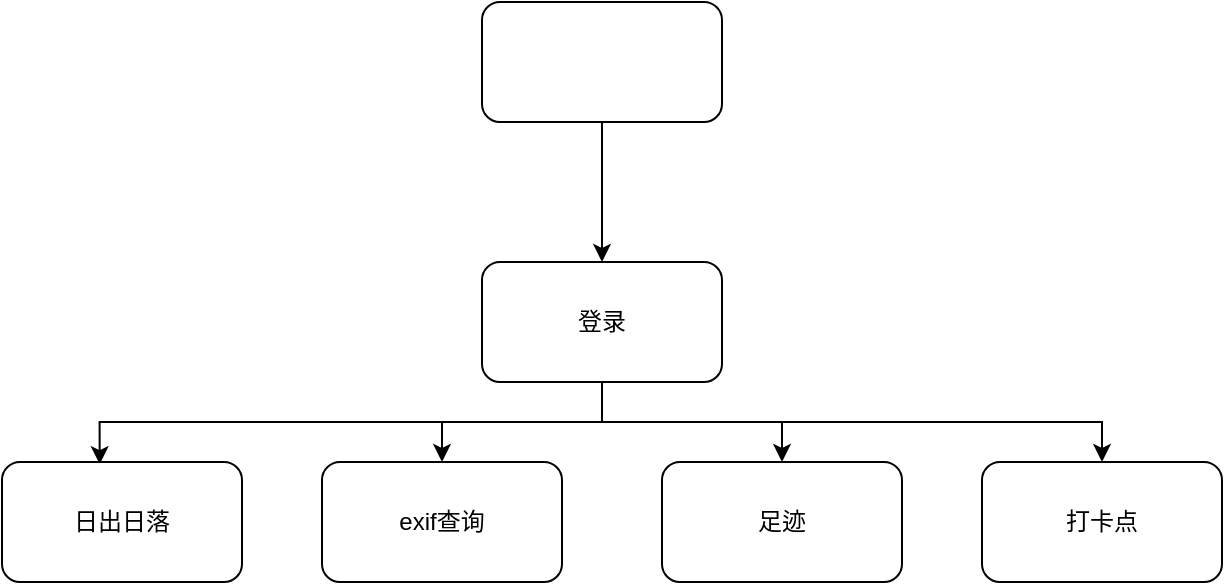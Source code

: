 <mxfile version="14.8.0" type="github">
  <diagram id="X6vTtFwsq-kZKz8aJS2M" name="Page-1">
    <mxGraphModel dx="920" dy="525" grid="1" gridSize="10" guides="1" tooltips="1" connect="1" arrows="1" fold="1" page="1" pageScale="1" pageWidth="827" pageHeight="1169" math="0" shadow="0">
      <root>
        <mxCell id="0" />
        <mxCell id="1" parent="0" />
        <mxCell id="vQVhKfw_GMt7SlfmODXx-8" style="edgeStyle=orthogonalEdgeStyle;rounded=0;orthogonalLoop=1;jettySize=auto;html=1;exitX=0.5;exitY=1;exitDx=0;exitDy=0;entryX=0.407;entryY=0.018;entryDx=0;entryDy=0;entryPerimeter=0;" edge="1" parent="1" source="vQVhKfw_GMt7SlfmODXx-1" target="vQVhKfw_GMt7SlfmODXx-5">
          <mxGeometry relative="1" as="geometry" />
        </mxCell>
        <mxCell id="vQVhKfw_GMt7SlfmODXx-9" style="edgeStyle=orthogonalEdgeStyle;rounded=0;orthogonalLoop=1;jettySize=auto;html=1;exitX=0.5;exitY=1;exitDx=0;exitDy=0;entryX=0.5;entryY=0;entryDx=0;entryDy=0;" edge="1" parent="1" source="vQVhKfw_GMt7SlfmODXx-1" target="vQVhKfw_GMt7SlfmODXx-2">
          <mxGeometry relative="1" as="geometry" />
        </mxCell>
        <mxCell id="vQVhKfw_GMt7SlfmODXx-10" style="edgeStyle=orthogonalEdgeStyle;rounded=0;orthogonalLoop=1;jettySize=auto;html=1;exitX=0.5;exitY=1;exitDx=0;exitDy=0;entryX=0.5;entryY=0;entryDx=0;entryDy=0;" edge="1" parent="1" source="vQVhKfw_GMt7SlfmODXx-1" target="vQVhKfw_GMt7SlfmODXx-3">
          <mxGeometry relative="1" as="geometry" />
        </mxCell>
        <mxCell id="vQVhKfw_GMt7SlfmODXx-11" style="edgeStyle=orthogonalEdgeStyle;rounded=0;orthogonalLoop=1;jettySize=auto;html=1;exitX=0.5;exitY=1;exitDx=0;exitDy=0;entryX=0.5;entryY=0;entryDx=0;entryDy=0;" edge="1" parent="1" source="vQVhKfw_GMt7SlfmODXx-1" target="vQVhKfw_GMt7SlfmODXx-4">
          <mxGeometry relative="1" as="geometry" />
        </mxCell>
        <mxCell id="vQVhKfw_GMt7SlfmODXx-1" value="登录" style="rounded=1;whiteSpace=wrap;html=1;" vertex="1" parent="1">
          <mxGeometry x="330" y="210" width="120" height="60" as="geometry" />
        </mxCell>
        <mxCell id="vQVhKfw_GMt7SlfmODXx-2" value="exif查询" style="rounded=1;whiteSpace=wrap;html=1;" vertex="1" parent="1">
          <mxGeometry x="250" y="310" width="120" height="60" as="geometry" />
        </mxCell>
        <mxCell id="vQVhKfw_GMt7SlfmODXx-3" value="足迹" style="rounded=1;whiteSpace=wrap;html=1;" vertex="1" parent="1">
          <mxGeometry x="420" y="310" width="120" height="60" as="geometry" />
        </mxCell>
        <mxCell id="vQVhKfw_GMt7SlfmODXx-4" value="打卡点" style="rounded=1;whiteSpace=wrap;html=1;" vertex="1" parent="1">
          <mxGeometry x="580" y="310" width="120" height="60" as="geometry" />
        </mxCell>
        <mxCell id="vQVhKfw_GMt7SlfmODXx-5" value="日出日落" style="rounded=1;whiteSpace=wrap;html=1;" vertex="1" parent="1">
          <mxGeometry x="90" y="310" width="120" height="60" as="geometry" />
        </mxCell>
        <mxCell id="vQVhKfw_GMt7SlfmODXx-7" style="edgeStyle=orthogonalEdgeStyle;rounded=0;orthogonalLoop=1;jettySize=auto;html=1;exitX=0.5;exitY=1;exitDx=0;exitDy=0;entryX=0.5;entryY=0;entryDx=0;entryDy=0;" edge="1" parent="1" source="vQVhKfw_GMt7SlfmODXx-6" target="vQVhKfw_GMt7SlfmODXx-1">
          <mxGeometry relative="1" as="geometry" />
        </mxCell>
        <mxCell id="vQVhKfw_GMt7SlfmODXx-6" value="" style="rounded=1;whiteSpace=wrap;html=1;" vertex="1" parent="1">
          <mxGeometry x="330" y="80" width="120" height="60" as="geometry" />
        </mxCell>
      </root>
    </mxGraphModel>
  </diagram>
</mxfile>
